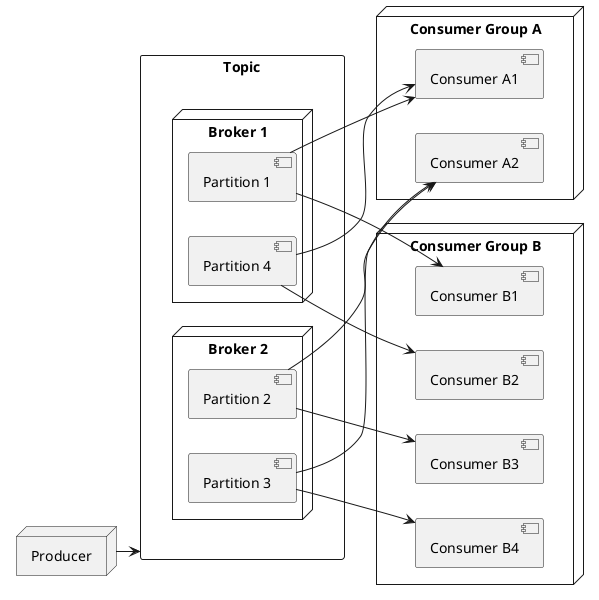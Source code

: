 @startuml
left to right direction

node "Producer" {
}

rectangle "Topic" {
    node "Broker 1" {
        [Partition 1]
        [Partition 4]
    }

    node "Broker 2" {
        [Partition 2]
        [Partition 3]
    }    
}

node "Consumer Group A" {
    [Consumer A1]
    [Consumer A2]
}

node "Consumer Group B" {
    [Consumer B1]
    [Consumer B2]
    [Consumer B3]
    [Consumer B4]
}

Producer --> Topic

[Partition 1] --> [Consumer A1]
[Partition 4] --> [Consumer A1]

[Partition 2] --> [Consumer A2]
[Partition 3] --> [Consumer A2]

[Partition 1] --> [Consumer B1]
[Partition 4] --> [Consumer B2]

[Partition 2] --> [Consumer B3]
[Partition 3] --> [Consumer B4]

@enduml